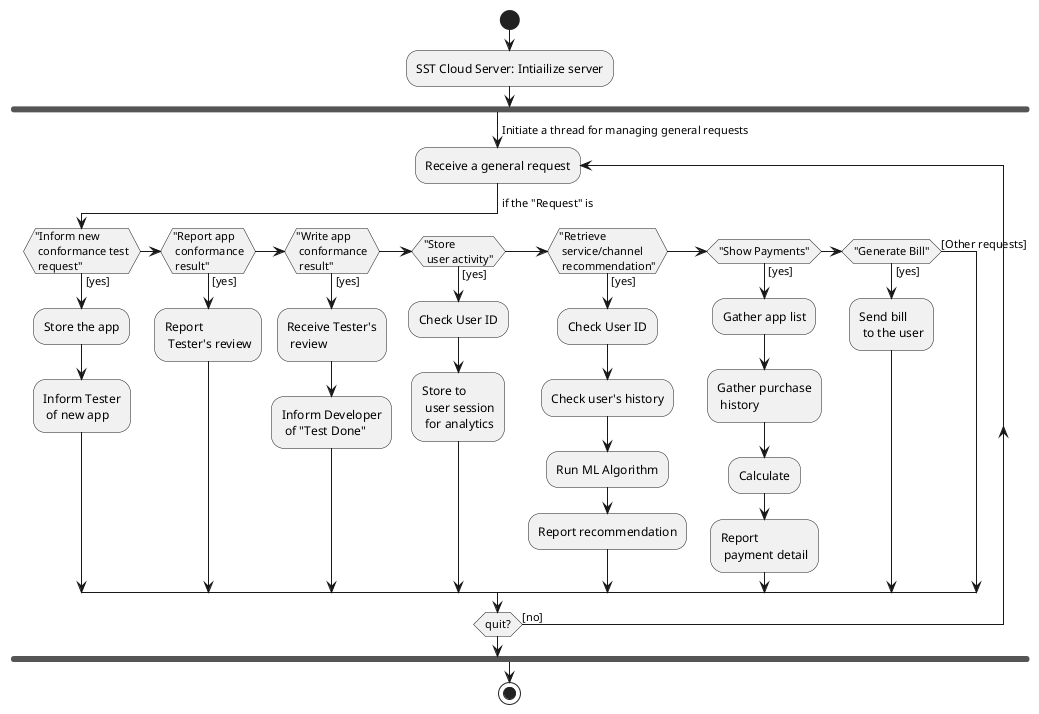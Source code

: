 @startuml
start
:SST Cloud Server: Intiailize server;

fork

-> Initiate a thread for managing general requests;
repeat:Receive a general request;
  -> if the "Request" is;
  if ("Inform new\n conformance test\n request") then ([yes])
    :Store the app;
    :Inform Tester\n of new app;
  elseif ("Report app\n conformance\n result") then ([yes])
    :Report\n Tester's review;
  ' 아래는 Tester가 Console로 로그인해서 본인에게 요청된 테스트 요청을 확인하는 것
  ' 인데 생각해 보니, 사용자가로그인 했을 때 화면상으로 보여줘야겠네
  ' elseif ("Show\n conformance\n requests") then ([yes])
  '  :Show\n requested apps;
  elseif ("Write app\n conformance\n result") then ([yes])
    :Receive Tester's\n review;
    :Inform Developer\n of "Test Done";
  elseif ("Store\n user activity") then ([yes])
    :Check User ID;
    :Store to\n user session\n for analytics;
  elseif ("Retrieve\n service/channel\n recommendation") then ([yes])
    :Check User ID;
    :Check user's history;
    :Run ML Algorithm;
    :Report recommendation;
  elseif ("Show Payments") then ([yes])
    :Gather app list;
    :Gather purchase
     history;
    :Calculate;
    :Report\n payment detail;
  elseif ("Generate Bill") then ([yes])
    :Send bill\n to the user;
  else ([Other requests])
  endif

repeat while (quit?) is ([no])

endfork

stop
@enduml